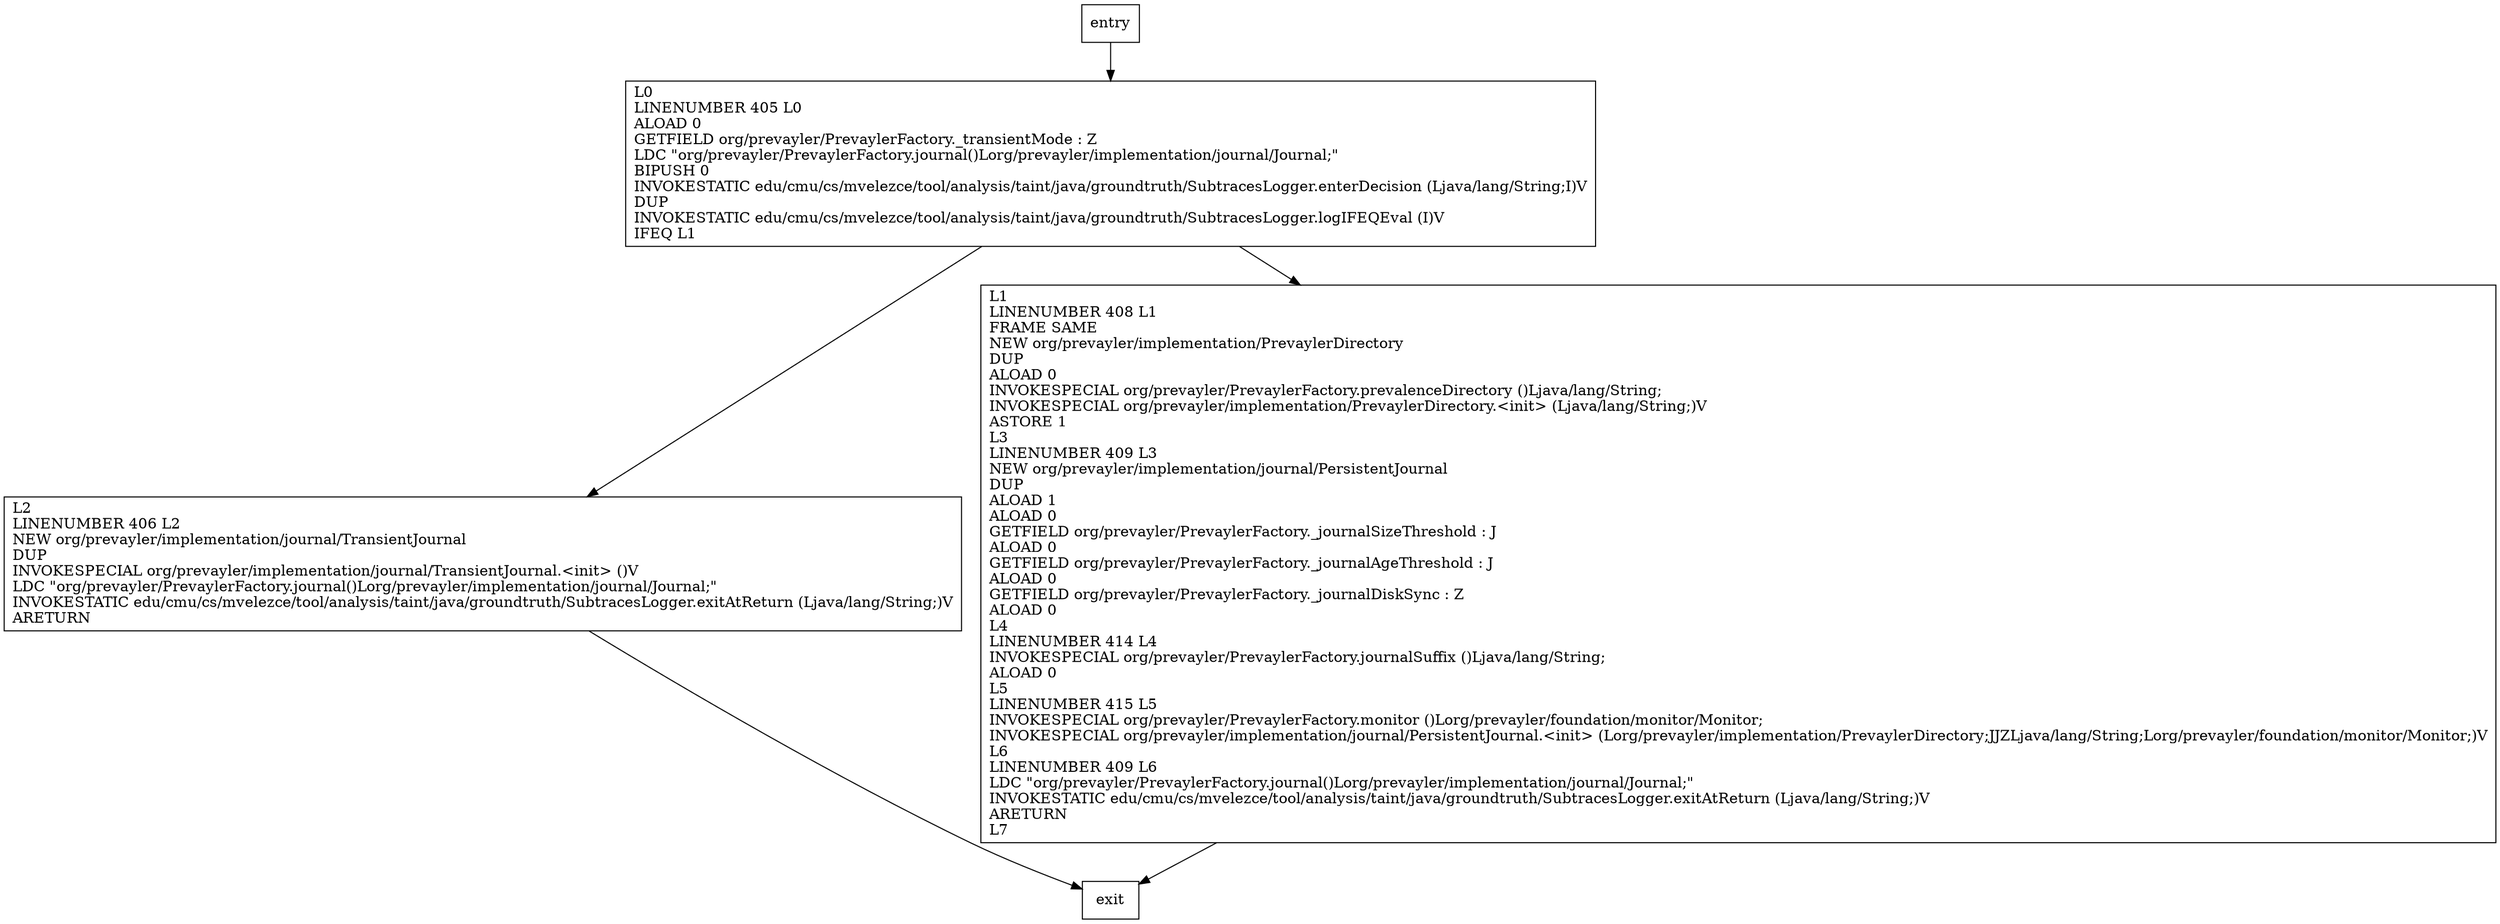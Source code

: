 digraph journal {
node [shape=record];
342424709 [label="L2\lLINENUMBER 406 L2\lNEW org/prevayler/implementation/journal/TransientJournal\lDUP\lINVOKESPECIAL org/prevayler/implementation/journal/TransientJournal.\<init\> ()V\lLDC \"org/prevayler/PrevaylerFactory.journal()Lorg/prevayler/implementation/journal/Journal;\"\lINVOKESTATIC edu/cmu/cs/mvelezce/tool/analysis/taint/java/groundtruth/SubtracesLogger.exitAtReturn (Ljava/lang/String;)V\lARETURN\l"];
1207145081 [label="L1\lLINENUMBER 408 L1\lFRAME SAME\lNEW org/prevayler/implementation/PrevaylerDirectory\lDUP\lALOAD 0\lINVOKESPECIAL org/prevayler/PrevaylerFactory.prevalenceDirectory ()Ljava/lang/String;\lINVOKESPECIAL org/prevayler/implementation/PrevaylerDirectory.\<init\> (Ljava/lang/String;)V\lASTORE 1\lL3\lLINENUMBER 409 L3\lNEW org/prevayler/implementation/journal/PersistentJournal\lDUP\lALOAD 1\lALOAD 0\lGETFIELD org/prevayler/PrevaylerFactory._journalSizeThreshold : J\lALOAD 0\lGETFIELD org/prevayler/PrevaylerFactory._journalAgeThreshold : J\lALOAD 0\lGETFIELD org/prevayler/PrevaylerFactory._journalDiskSync : Z\lALOAD 0\lL4\lLINENUMBER 414 L4\lINVOKESPECIAL org/prevayler/PrevaylerFactory.journalSuffix ()Ljava/lang/String;\lALOAD 0\lL5\lLINENUMBER 415 L5\lINVOKESPECIAL org/prevayler/PrevaylerFactory.monitor ()Lorg/prevayler/foundation/monitor/Monitor;\lINVOKESPECIAL org/prevayler/implementation/journal/PersistentJournal.\<init\> (Lorg/prevayler/implementation/PrevaylerDirectory;JJZLjava/lang/String;Lorg/prevayler/foundation/monitor/Monitor;)V\lL6\lLINENUMBER 409 L6\lLDC \"org/prevayler/PrevaylerFactory.journal()Lorg/prevayler/implementation/journal/Journal;\"\lINVOKESTATIC edu/cmu/cs/mvelezce/tool/analysis/taint/java/groundtruth/SubtracesLogger.exitAtReturn (Ljava/lang/String;)V\lARETURN\lL7\l"];
370428315 [label="L0\lLINENUMBER 405 L0\lALOAD 0\lGETFIELD org/prevayler/PrevaylerFactory._transientMode : Z\lLDC \"org/prevayler/PrevaylerFactory.journal()Lorg/prevayler/implementation/journal/Journal;\"\lBIPUSH 0\lINVOKESTATIC edu/cmu/cs/mvelezce/tool/analysis/taint/java/groundtruth/SubtracesLogger.enterDecision (Ljava/lang/String;I)V\lDUP\lINVOKESTATIC edu/cmu/cs/mvelezce/tool/analysis/taint/java/groundtruth/SubtracesLogger.logIFEQEval (I)V\lIFEQ L1\l"];
entry;
exit;
342424709 -> exit;
entry -> 370428315;
1207145081 -> exit;
370428315 -> 342424709;
370428315 -> 1207145081;
}
